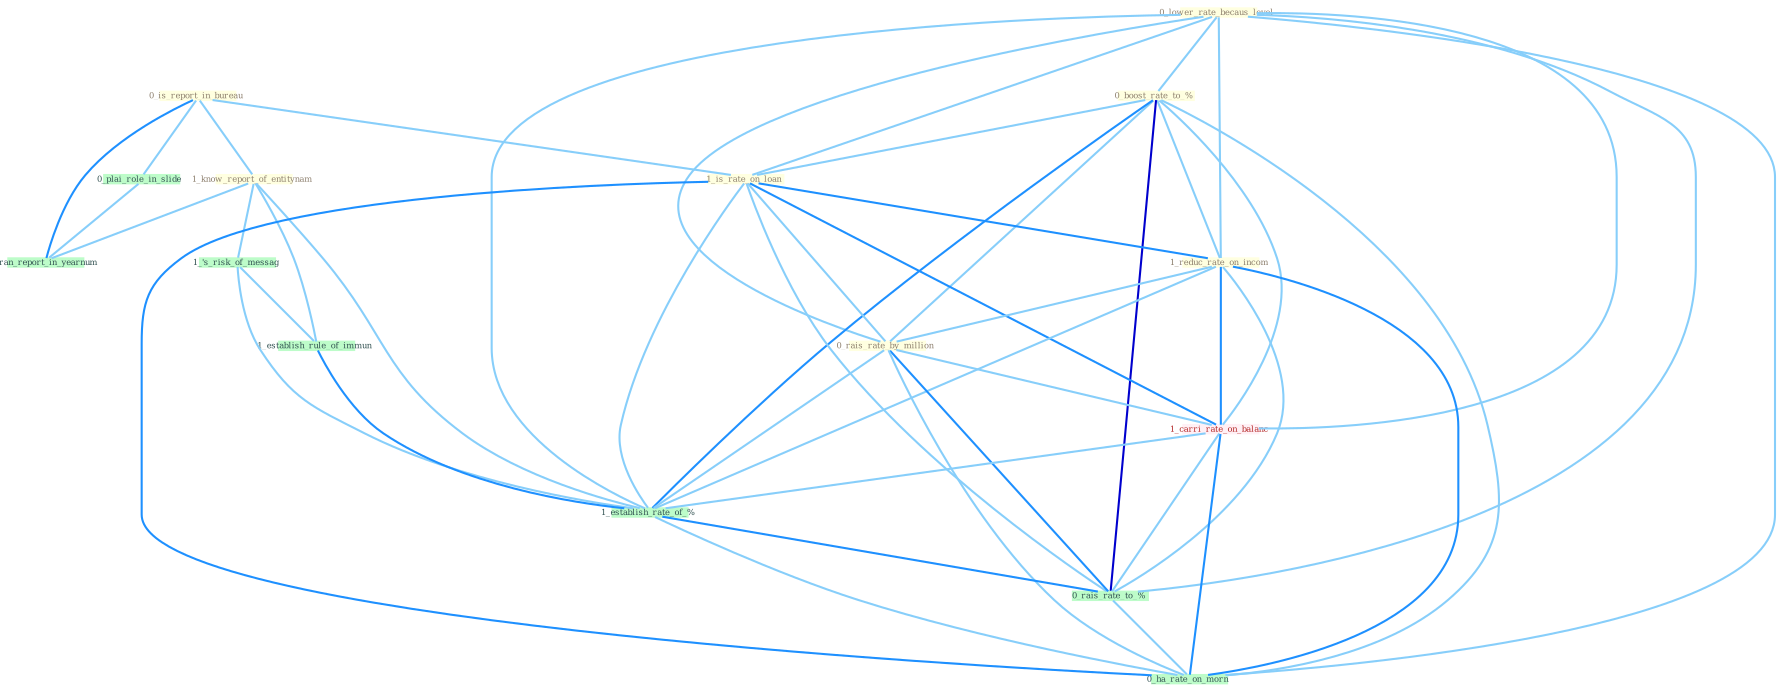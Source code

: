 Graph G{ 
    node
    [shape=polygon,style=filled,width=.5,height=.06,color="#BDFCC9",fixedsize=true,fontsize=4,
    fontcolor="#2f4f4f"];
    {node
    [color="#ffffe0", fontcolor="#8b7d6b"] "0_is_report_in_bureau " "0_lower_rate_becaus_level " "0_boost_rate_to_% " "1_know_report_of_entitynam " "1_is_rate_on_loan " "1_reduc_rate_on_incom " "0_rais_rate_by_million "}
{node [color="#fff0f5", fontcolor="#b22222"] "1_carri_rate_on_balanc "}
edge [color="#B0E2FF"];

	"0_is_report_in_bureau " -- "1_know_report_of_entitynam " [w="1", color="#87cefa" ];
	"0_is_report_in_bureau " -- "1_is_rate_on_loan " [w="1", color="#87cefa" ];
	"0_is_report_in_bureau " -- "0_plai_role_in_slide " [w="1", color="#87cefa" ];
	"0_is_report_in_bureau " -- "0_ran_report_in_yearnum " [w="2", color="#1e90ff" , len=0.8];
	"0_lower_rate_becaus_level " -- "0_boost_rate_to_% " [w="1", color="#87cefa" ];
	"0_lower_rate_becaus_level " -- "1_is_rate_on_loan " [w="1", color="#87cefa" ];
	"0_lower_rate_becaus_level " -- "1_reduc_rate_on_incom " [w="1", color="#87cefa" ];
	"0_lower_rate_becaus_level " -- "0_rais_rate_by_million " [w="1", color="#87cefa" ];
	"0_lower_rate_becaus_level " -- "1_carri_rate_on_balanc " [w="1", color="#87cefa" ];
	"0_lower_rate_becaus_level " -- "1_establish_rate_of_% " [w="1", color="#87cefa" ];
	"0_lower_rate_becaus_level " -- "0_rais_rate_to_% " [w="1", color="#87cefa" ];
	"0_lower_rate_becaus_level " -- "0_ha_rate_on_morn " [w="1", color="#87cefa" ];
	"0_boost_rate_to_% " -- "1_is_rate_on_loan " [w="1", color="#87cefa" ];
	"0_boost_rate_to_% " -- "1_reduc_rate_on_incom " [w="1", color="#87cefa" ];
	"0_boost_rate_to_% " -- "0_rais_rate_by_million " [w="1", color="#87cefa" ];
	"0_boost_rate_to_% " -- "1_carri_rate_on_balanc " [w="1", color="#87cefa" ];
	"0_boost_rate_to_% " -- "1_establish_rate_of_% " [w="2", color="#1e90ff" , len=0.8];
	"0_boost_rate_to_% " -- "0_rais_rate_to_% " [w="3", color="#0000cd" , len=0.6];
	"0_boost_rate_to_% " -- "0_ha_rate_on_morn " [w="1", color="#87cefa" ];
	"1_know_report_of_entitynam " -- "1_'s_risk_of_messag " [w="1", color="#87cefa" ];
	"1_know_report_of_entitynam " -- "0_ran_report_in_yearnum " [w="1", color="#87cefa" ];
	"1_know_report_of_entitynam " -- "1_establish_rule_of_immun " [w="1", color="#87cefa" ];
	"1_know_report_of_entitynam " -- "1_establish_rate_of_% " [w="1", color="#87cefa" ];
	"1_is_rate_on_loan " -- "1_reduc_rate_on_incom " [w="2", color="#1e90ff" , len=0.8];
	"1_is_rate_on_loan " -- "0_rais_rate_by_million " [w="1", color="#87cefa" ];
	"1_is_rate_on_loan " -- "1_carri_rate_on_balanc " [w="2", color="#1e90ff" , len=0.8];
	"1_is_rate_on_loan " -- "1_establish_rate_of_% " [w="1", color="#87cefa" ];
	"1_is_rate_on_loan " -- "0_rais_rate_to_% " [w="1", color="#87cefa" ];
	"1_is_rate_on_loan " -- "0_ha_rate_on_morn " [w="2", color="#1e90ff" , len=0.8];
	"1_reduc_rate_on_incom " -- "0_rais_rate_by_million " [w="1", color="#87cefa" ];
	"1_reduc_rate_on_incom " -- "1_carri_rate_on_balanc " [w="2", color="#1e90ff" , len=0.8];
	"1_reduc_rate_on_incom " -- "1_establish_rate_of_% " [w="1", color="#87cefa" ];
	"1_reduc_rate_on_incom " -- "0_rais_rate_to_% " [w="1", color="#87cefa" ];
	"1_reduc_rate_on_incom " -- "0_ha_rate_on_morn " [w="2", color="#1e90ff" , len=0.8];
	"0_rais_rate_by_million " -- "1_carri_rate_on_balanc " [w="1", color="#87cefa" ];
	"0_rais_rate_by_million " -- "1_establish_rate_of_% " [w="1", color="#87cefa" ];
	"0_rais_rate_by_million " -- "0_rais_rate_to_% " [w="2", color="#1e90ff" , len=0.8];
	"0_rais_rate_by_million " -- "0_ha_rate_on_morn " [w="1", color="#87cefa" ];
	"0_plai_role_in_slide " -- "0_ran_report_in_yearnum " [w="1", color="#87cefa" ];
	"1_carri_rate_on_balanc " -- "1_establish_rate_of_% " [w="1", color="#87cefa" ];
	"1_carri_rate_on_balanc " -- "0_rais_rate_to_% " [w="1", color="#87cefa" ];
	"1_carri_rate_on_balanc " -- "0_ha_rate_on_morn " [w="2", color="#1e90ff" , len=0.8];
	"1_'s_risk_of_messag " -- "1_establish_rule_of_immun " [w="1", color="#87cefa" ];
	"1_'s_risk_of_messag " -- "1_establish_rate_of_% " [w="1", color="#87cefa" ];
	"1_establish_rule_of_immun " -- "1_establish_rate_of_% " [w="2", color="#1e90ff" , len=0.8];
	"1_establish_rate_of_% " -- "0_rais_rate_to_% " [w="2", color="#1e90ff" , len=0.8];
	"1_establish_rate_of_% " -- "0_ha_rate_on_morn " [w="1", color="#87cefa" ];
	"0_rais_rate_to_% " -- "0_ha_rate_on_morn " [w="1", color="#87cefa" ];
}